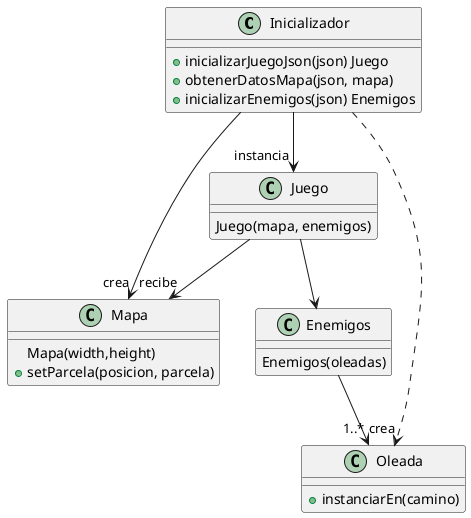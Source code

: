 @startuml


class Inicializador{
    + inicializarJuegoJson(json) Juego
    + obtenerDatosMapa(json, mapa)
    + inicializarEnemigos(json) Enemigos
}


class Mapa{
    Mapa(width,height)
    + setParcela(posicion, parcela)
}

class Juego{
    Juego(mapa, enemigos)
}

class Enemigos{
    Enemigos(oleadas)
}

class Oleada{
    + instanciarEn(camino)
}


Inicializador ..>"crea" Oleada
Enemigos--> "1..*"Oleada

Inicializador -->"crea" Mapa

Juego --> "recibe" Mapa
Juego --> Enemigos

Inicializador --> "instancia" Juego
@enduml